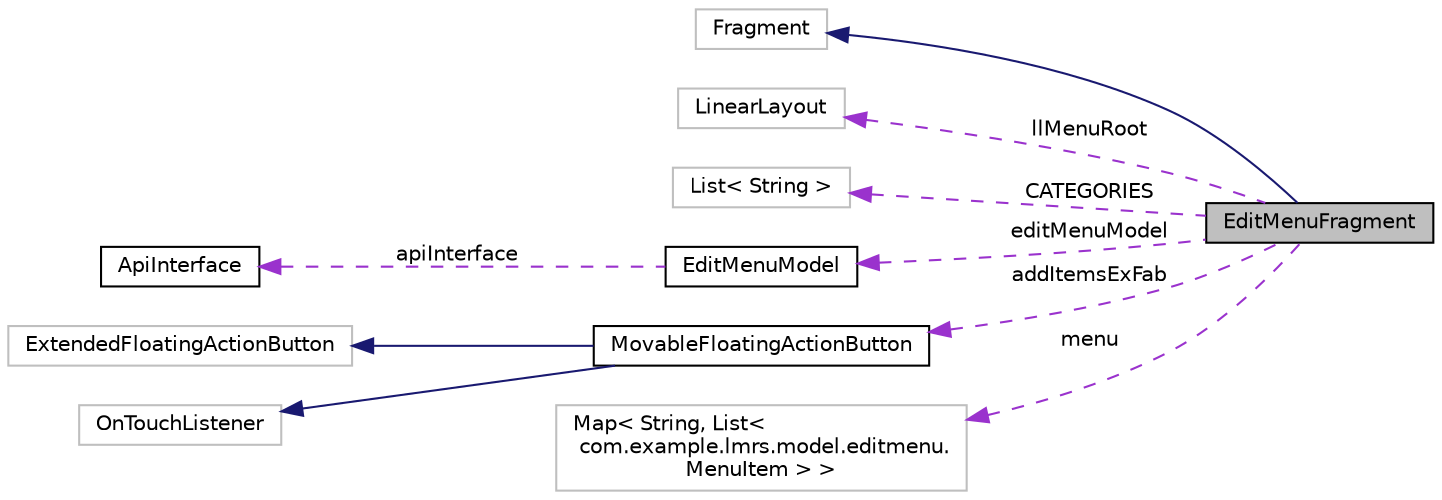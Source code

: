 digraph "EditMenuFragment"
{
 // LATEX_PDF_SIZE
  edge [fontname="Helvetica",fontsize="10",labelfontname="Helvetica",labelfontsize="10"];
  node [fontname="Helvetica",fontsize="10",shape=record];
  rankdir="LR";
  Node1 [label="EditMenuFragment",height=0.2,width=0.4,color="black", fillcolor="grey75", style="filled", fontcolor="black",tooltip="Edit Menu Fragment Class."];
  Node2 -> Node1 [dir="back",color="midnightblue",fontsize="10",style="solid",fontname="Helvetica"];
  Node2 [label="Fragment",height=0.2,width=0.4,color="grey75", fillcolor="white", style="filled",tooltip=" "];
  Node3 -> Node1 [dir="back",color="darkorchid3",fontsize="10",style="dashed",label=" llMenuRoot" ,fontname="Helvetica"];
  Node3 [label="LinearLayout",height=0.2,width=0.4,color="grey75", fillcolor="white", style="filled",tooltip=" "];
  Node4 -> Node1 [dir="back",color="darkorchid3",fontsize="10",style="dashed",label=" CATEGORIES" ,fontname="Helvetica"];
  Node4 [label="List\< String \>",height=0.2,width=0.4,color="grey75", fillcolor="white", style="filled",tooltip=" "];
  Node5 -> Node1 [dir="back",color="darkorchid3",fontsize="10",style="dashed",label=" editMenuModel" ,fontname="Helvetica"];
  Node5 [label="EditMenuModel",height=0.2,width=0.4,color="black", fillcolor="white", style="filled",URL="$classcom_1_1example_1_1lmrs_1_1model_1_1editmenu_1_1EditMenuModel.html",tooltip="\"Brain\" for Edit Menu page."];
  Node6 -> Node5 [dir="back",color="darkorchid3",fontsize="10",style="dashed",label=" apiInterface" ,fontname="Helvetica"];
  Node6 [label="ApiInterface",height=0.2,width=0.4,color="black", fillcolor="white", style="filled",URL="$interfacecom_1_1example_1_1lmrs_1_1model_1_1ApiInterface.html",tooltip="Interface for communication between client(Android app) and server(API)"];
  Node7 -> Node1 [dir="back",color="darkorchid3",fontsize="10",style="dashed",label=" addItemsExFab" ,fontname="Helvetica"];
  Node7 [label="MovableFloatingActionButton",height=0.2,width=0.4,color="black", fillcolor="white", style="filled",URL="$classcom_1_1example_1_1lmrs_1_1view_1_1MovableFloatingActionButton.html",tooltip="Custom class for movable floating action button."];
  Node8 -> Node7 [dir="back",color="midnightblue",fontsize="10",style="solid",fontname="Helvetica"];
  Node8 [label="ExtendedFloatingActionButton",height=0.2,width=0.4,color="grey75", fillcolor="white", style="filled",tooltip=" "];
  Node9 -> Node7 [dir="back",color="midnightblue",fontsize="10",style="solid",fontname="Helvetica"];
  Node9 [label="OnTouchListener",height=0.2,width=0.4,color="grey75", fillcolor="white", style="filled",tooltip=" "];
  Node10 -> Node1 [dir="back",color="darkorchid3",fontsize="10",style="dashed",label=" menu" ,fontname="Helvetica"];
  Node10 [label="Map\< String, List\<\l com.example.lmrs.model.editmenu.\lMenuItem \> \>",height=0.2,width=0.4,color="grey75", fillcolor="white", style="filled",tooltip=" "];
}
